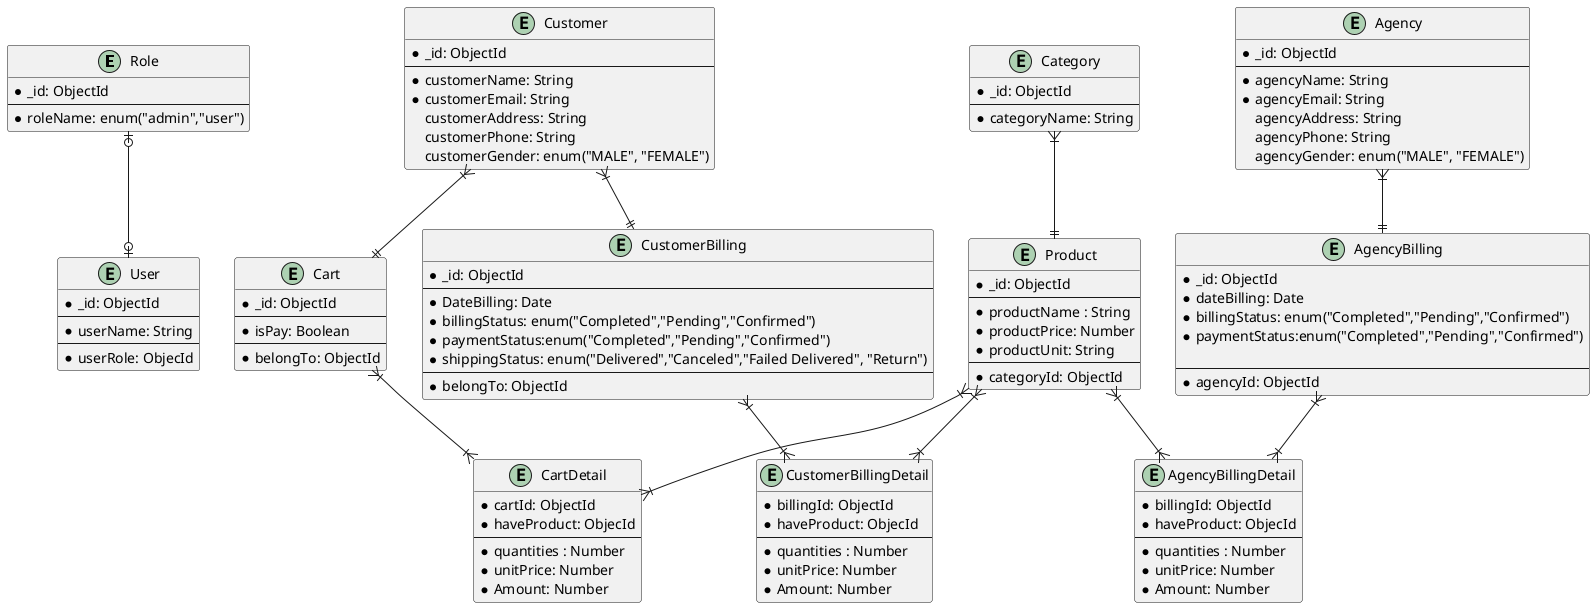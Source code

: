 @startuml E-commercial
   entity Role{
      * _id: ObjectId
      --
      *roleName: enum("admin","user")
   }

   entity User{
      * _id: ObjectId
      --
      *userName: String
      --
      * userRole: ObjecId
   }
   
   entity Category{
      *_id: ObjectId
      --
      *categoryName: String
   }

   entity Product {
      * _id: ObjectId
      --
      * productName : String
      * productPrice: Number
      * productUnit: String
      --
      * categoryId: ObjectId
   }

   entity Customer{
      * _id: ObjectId
      --
      * customerName: String
      * customerEmail: String
      customerAddress: String
      customerPhone: String
      customerGender: enum("MALE", "FEMALE")
   }
   
   entity Agency{
      * _id: ObjectId
      --
      * agencyName: String
      * agencyEmail: String
      agencyAddress: String
      agencyPhone: String
      agencyGender: enum("MALE", "FEMALE")
   }
   
   entity Cart {
      * _id: ObjectId
      --
      ' Default False
      * isPay: Boolean 
      --
      'ref Customer
      * belongTo: ObjectId
   }

   entity CartDetail{
      'ref Cart
      * cartId: ObjectId
      'ref Product
      * haveProduct: ObjecId
      --
      * quantities : Number
      * unitPrice: Number
      * Amount: Number
   }

   entity CustomerBilling{
      * _id: ObjectId
      --
      * DateBilling: Date
      * billingStatus: enum("Completed","Pending","Confirmed")
      * paymentStatus:enum("Completed","Pending","Confirmed")
      * shippingStatus: enum("Delivered","Canceled","Failed Delivered", "Return")
      --
      'ref Customer
      * belongTo: ObjectId
   }

   entity CustomerBillingDetail{
      'ref Cart
      * billingId: ObjectId
      'ref Product
      * haveProduct: ObjecId
      --
      * quantities : Number
      * unitPrice: Number
      * Amount: Number
   }

   entity AgencyBilling{
      * _id: ObjectId
      * dateBilling: Date
      * billingStatus: enum("Completed","Pending","Confirmed")
      * paymentStatus:enum("Completed","Pending","Confirmed")

      --
      * agencyId: ObjectId
   }

   entity AgencyBillingDetail{
      'ref AgencyBilling
      * billingId: ObjectId
      'ref Product
      * haveProduct: ObjecId
      --
      * quantities : Number
      * unitPrice: Number
      * Amount: Number
   }

   'one user have one role
   Role |o--o| User
   
   'one product belong to one category
   'one category have many product
   Category }|--|| Product

   'one cart belong to one customer
   'one customer have many cart
   Customer }|--|| Cart

   'one product have bought many cart
   'one cart have many product in cart
   Product }|--|{ CartDetail
   Cart }|--|{ CartDetail

    'one billing belong to one customer
   'one customer have many cart
   Customer }|--|| CustomerBilling

   'one product have in many billing
   'one billing have many product
   Product }|--|{ CustomerBillingDetail
   CustomerBilling }|--|{ CustomerBillingDetail

   'one cart belong to one customer
   'one customer have many cart
   Agency }|--|| AgencyBilling

   'one product have bought many billing of agency
   'one agency billing have many product
   Product }|--|{ AgencyBillingDetail
   AgencyBilling }|--|{ AgencyBillingDetail
@enduml
